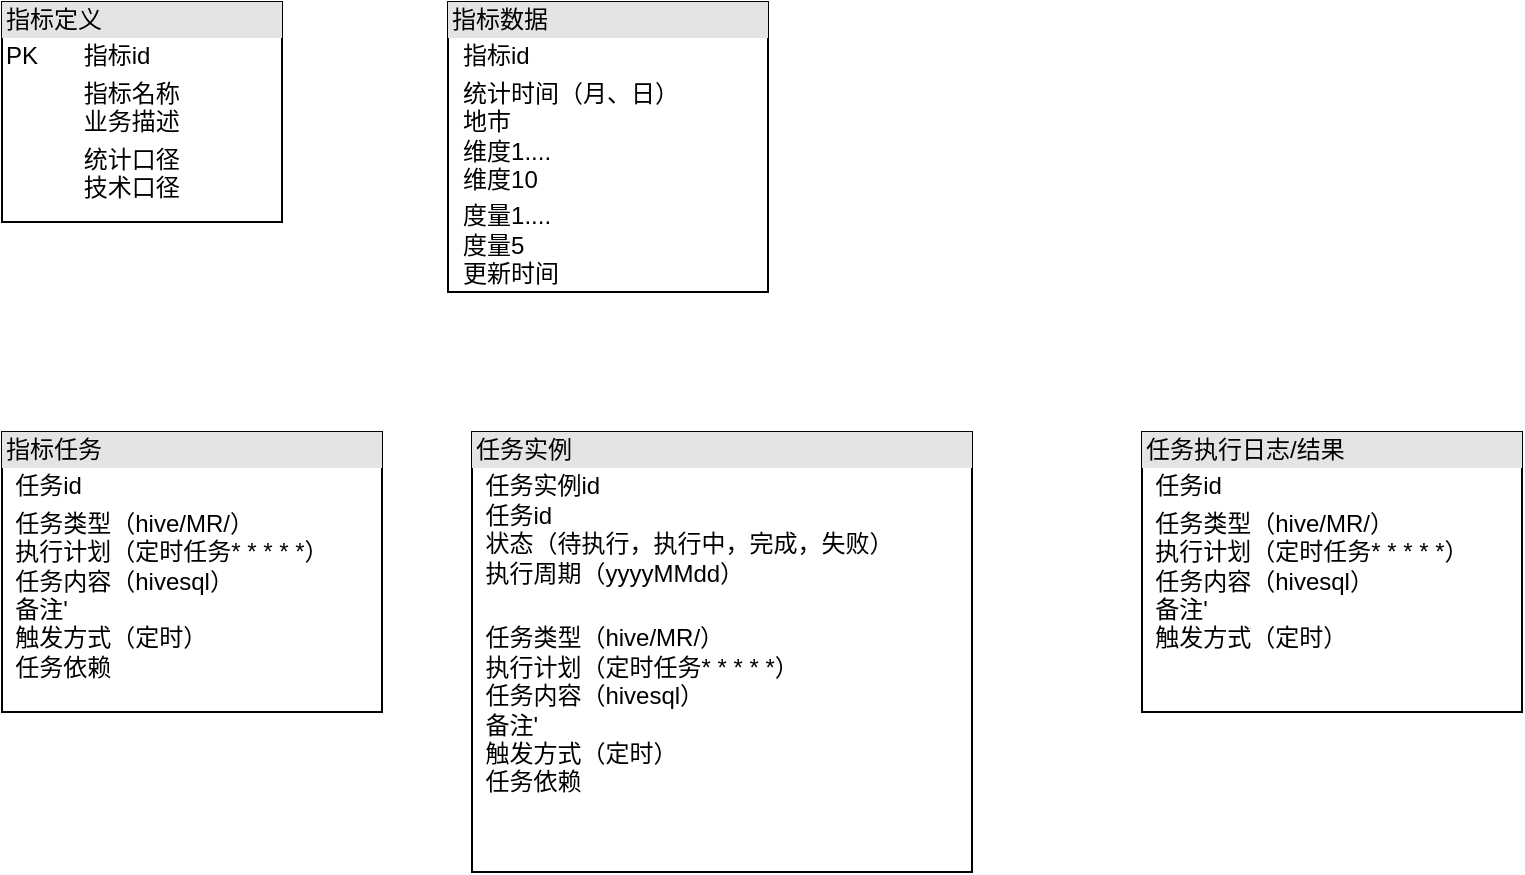 <mxfile version="10.4.5" type="github"><diagram id="7U0VU9bhiyLxhHMcpGpF" name="第 1 页"><mxGraphModel dx="840" dy="484" grid="1" gridSize="10" guides="1" tooltips="1" connect="1" arrows="1" fold="1" page="1" pageScale="1" pageWidth="827" pageHeight="1169" math="0" shadow="0"><root><mxCell id="0"/><mxCell id="1" parent="0"/><mxCell id="Wo52q0mC3feaEjHtNAWD-1" value="&lt;div style=&quot;box-sizing: border-box ; width: 100% ; background: #e4e4e4 ; padding: 2px&quot;&gt;指标定义&lt;/div&gt;&lt;table style=&quot;width: 100% ; font-size: 1em&quot; cellpadding=&quot;2&quot; cellspacing=&quot;0&quot;&gt;&lt;tbody&gt;&lt;tr&gt;&lt;td&gt;PK&lt;/td&gt;&lt;td&gt;指标id&lt;/td&gt;&lt;/tr&gt;&lt;tr&gt;&lt;td&gt;&lt;br&gt;&lt;/td&gt;&lt;td&gt;指标名称&lt;br&gt;业务描述&lt;/td&gt;&lt;/tr&gt;&lt;tr&gt;&lt;td&gt;&lt;/td&gt;&lt;td&gt;统计口径&lt;br&gt;技术口径&lt;/td&gt;&lt;/tr&gt;&lt;/tbody&gt;&lt;/table&gt;" style="verticalAlign=top;align=left;overflow=fill;html=1;" vertex="1" parent="1"><mxGeometry x="30" y="45" width="140" height="110" as="geometry"/></mxCell><mxCell id="Wo52q0mC3feaEjHtNAWD-2" value="&lt;div style=&quot;box-sizing: border-box ; width: 100% ; background: #e4e4e4 ; padding: 2px&quot;&gt;指标数据&lt;/div&gt;&lt;table style=&quot;width: 100% ; font-size: 1em&quot; cellpadding=&quot;2&quot; cellspacing=&quot;0&quot;&gt;&lt;tbody&gt;&lt;tr&gt;&lt;td&gt;&lt;br&gt;&lt;/td&gt;&lt;td&gt;指标id&lt;/td&gt;&lt;/tr&gt;&lt;tr&gt;&lt;td&gt;&lt;br&gt;&lt;/td&gt;&lt;td&gt;统计时间（月、日）&lt;br&gt;地市&lt;br&gt;维度1....&lt;br&gt;维度10&lt;/td&gt;&lt;/tr&gt;&lt;tr&gt;&lt;td&gt;&lt;/td&gt;&lt;td&gt;度量1....&lt;br&gt;度量5&lt;br&gt;更新时间&lt;/td&gt;&lt;/tr&gt;&lt;/tbody&gt;&lt;/table&gt;" style="verticalAlign=top;align=left;overflow=fill;html=1;" vertex="1" parent="1"><mxGeometry x="253" y="45" width="160" height="145" as="geometry"/></mxCell><mxCell id="Wo52q0mC3feaEjHtNAWD-3" value="&lt;div style=&quot;box-sizing: border-box ; width: 100% ; background: #e4e4e4 ; padding: 2px&quot;&gt;指标任务&lt;/div&gt;&lt;table style=&quot;width: 100% ; font-size: 1em&quot; cellpadding=&quot;2&quot; cellspacing=&quot;0&quot;&gt;&lt;tbody&gt;&lt;tr&gt;&lt;td&gt;&lt;br&gt;&lt;/td&gt;&lt;td&gt;任务id&lt;/td&gt;&lt;/tr&gt;&lt;tr&gt;&lt;td&gt;&lt;br&gt;&lt;/td&gt;&lt;td&gt;任务类型（hive/MR/）&lt;br&gt;执行计划（定时任务* * * * *）&lt;br&gt;任务内容（hivesql）&lt;br&gt;备注'&lt;br&gt;触发方式（定时）&lt;br&gt;任务依赖&lt;/td&gt;&lt;/tr&gt;&lt;/tbody&gt;&lt;/table&gt;" style="verticalAlign=top;align=left;overflow=fill;html=1;" vertex="1" parent="1"><mxGeometry x="30" y="260" width="190" height="140" as="geometry"/></mxCell><mxCell id="Wo52q0mC3feaEjHtNAWD-4" value="&lt;div style=&quot;box-sizing: border-box ; width: 100% ; background: #e4e4e4 ; padding: 2px&quot;&gt;任务执行日志/结果&lt;/div&gt;&lt;table style=&quot;width: 100% ; font-size: 1em&quot; cellpadding=&quot;2&quot; cellspacing=&quot;0&quot;&gt;&lt;tbody&gt;&lt;tr&gt;&lt;td&gt;&lt;br&gt;&lt;/td&gt;&lt;td&gt;任务id&lt;/td&gt;&lt;/tr&gt;&lt;tr&gt;&lt;td&gt;&lt;br&gt;&lt;/td&gt;&lt;td&gt;任务类型（hive/MR/）&lt;br&gt;执行计划（定时任务* * * * *）&lt;br&gt;任务内容（hivesql）&lt;br&gt;备注'&lt;br&gt;触发方式（定时）&lt;/td&gt;&lt;/tr&gt;&lt;/tbody&gt;&lt;/table&gt;" style="verticalAlign=top;align=left;overflow=fill;html=1;" vertex="1" parent="1"><mxGeometry x="600" y="260" width="190" height="140" as="geometry"/></mxCell><mxCell id="Wo52q0mC3feaEjHtNAWD-6" value="&lt;div style=&quot;box-sizing: border-box ; width: 100% ; background: #e4e4e4 ; padding: 2px&quot;&gt;任务实例&lt;/div&gt;&lt;table style=&quot;width: 100% ; font-size: 1em&quot; cellpadding=&quot;2&quot; cellspacing=&quot;0&quot;&gt;&lt;tbody&gt;&lt;tr&gt;&lt;td&gt;&lt;br&gt;&lt;/td&gt;&lt;td&gt;任务实例id&lt;br&gt;任务id&lt;br&gt;状态（待执行，执行中，完成，失败）&lt;br&gt;执行周期（yyyyMMdd）&lt;br&gt;&lt;br&gt;&lt;/td&gt;&lt;/tr&gt;&lt;tr&gt;&lt;td&gt;&lt;br&gt;&lt;/td&gt;&lt;td&gt;任务类型（hive/MR/）&lt;br&gt;执行计划（定时任务* * * * *）&lt;br&gt;任务内容（hivesql）&lt;br&gt;备注'&lt;br&gt;触发方式（定时）&lt;br&gt;任务依赖&lt;/td&gt;&lt;/tr&gt;&lt;/tbody&gt;&lt;/table&gt;" style="verticalAlign=top;align=left;overflow=fill;html=1;" vertex="1" parent="1"><mxGeometry x="265" y="260" width="250" height="220" as="geometry"/></mxCell></root></mxGraphModel></diagram></mxfile>